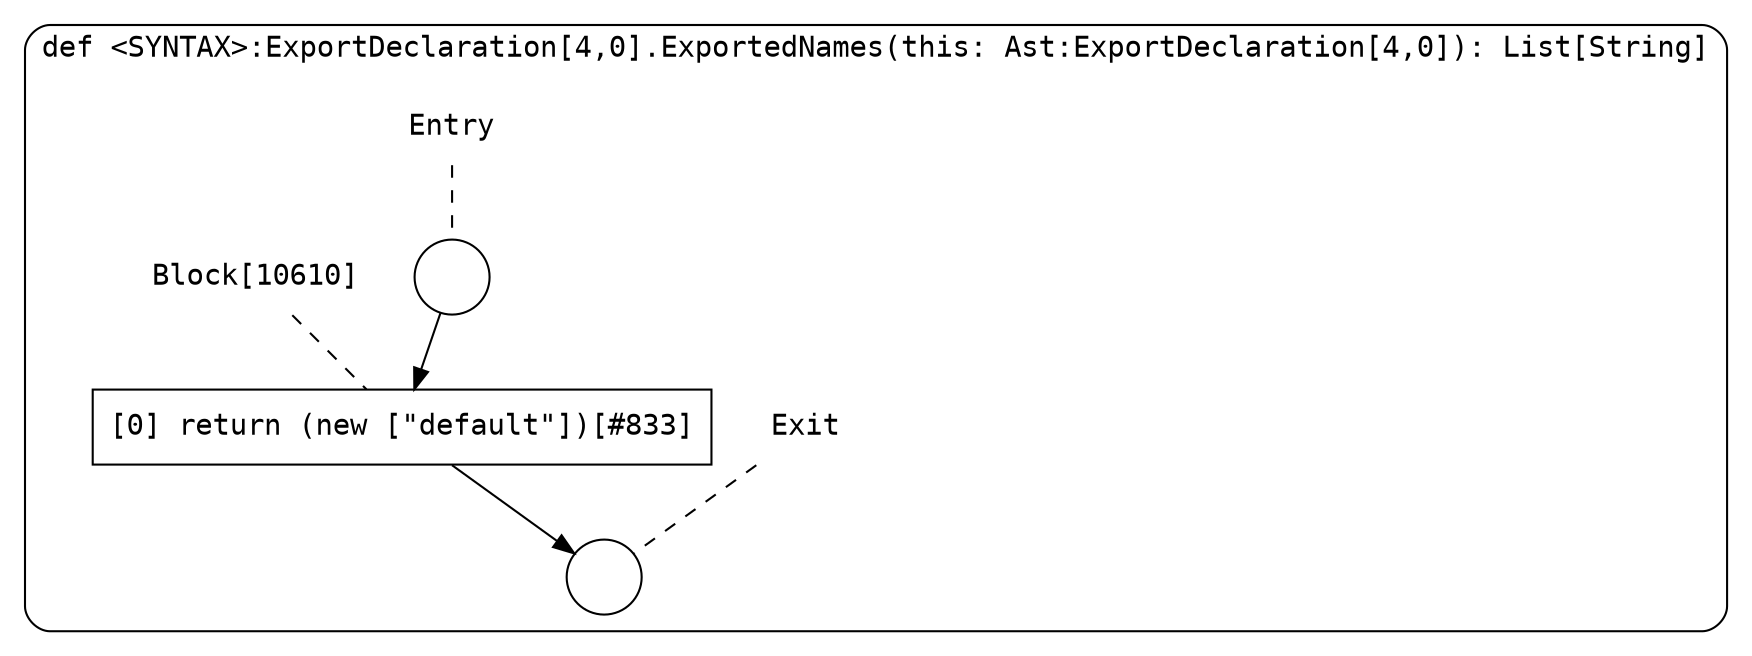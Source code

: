 digraph {
  graph [fontname = "Consolas"]
  node [fontname = "Consolas"]
  edge [fontname = "Consolas"]
  subgraph cluster1946 {
    label = "def <SYNTAX>:ExportDeclaration[4,0].ExportedNames(this: Ast:ExportDeclaration[4,0]): List[String]"
    style = rounded
    cluster1946_entry_name [shape=none, label=<<font color="black">Entry</font>>]
    cluster1946_entry_name -> cluster1946_entry [arrowhead=none, color="black", style=dashed]
    cluster1946_entry [shape=circle label=" " color="black" fillcolor="white" style=filled]
    cluster1946_entry -> node10610 [color="black"]
    cluster1946_exit_name [shape=none, label=<<font color="black">Exit</font>>]
    cluster1946_exit_name -> cluster1946_exit [arrowhead=none, color="black", style=dashed]
    cluster1946_exit [shape=circle label=" " color="black" fillcolor="white" style=filled]
    node10610_name [shape=none, label=<<font color="black">Block[10610]</font>>]
    node10610_name -> node10610 [arrowhead=none, color="black", style=dashed]
    node10610 [shape=box, label=<<font color="black">[0] return (new [&quot;default&quot;])[#833]<BR ALIGN="LEFT"/></font>> color="black" fillcolor="white", style=filled]
    node10610 -> cluster1946_exit [color="black"]
  }
}
